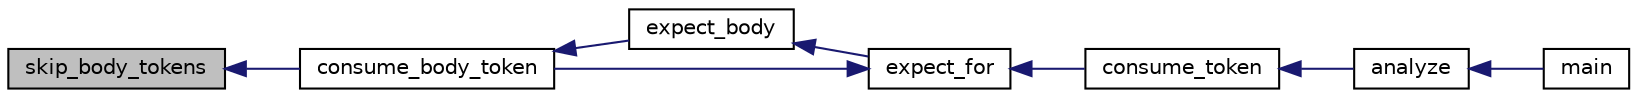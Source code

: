 digraph "skip_body_tokens"
{
  edge [fontname="Helvetica",fontsize="10",labelfontname="Helvetica",labelfontsize="10"];
  node [fontname="Helvetica",fontsize="10",shape=record];
  rankdir="LR";
  Node393 [label="skip_body_tokens",height=0.2,width=0.4,color="black", fillcolor="grey75", style="filled", fontcolor="black"];
  Node393 -> Node394 [dir="back",color="midnightblue",fontsize="10",style="solid",fontname="Helvetica"];
  Node394 [label="consume_body_token",height=0.2,width=0.4,color="black", fillcolor="white", style="filled",URL="$parser_8h.html#ada95a16260d002cabfceed8c7956f3ff"];
  Node394 -> Node395 [dir="back",color="midnightblue",fontsize="10",style="solid",fontname="Helvetica"];
  Node395 [label="expect_body",height=0.2,width=0.4,color="black", fillcolor="white", style="filled",URL="$parser_8h.html#a20449c77ec9d4c4255017273d52c688b"];
  Node395 -> Node396 [dir="back",color="midnightblue",fontsize="10",style="solid",fontname="Helvetica"];
  Node396 [label="expect_for",height=0.2,width=0.4,color="black", fillcolor="white", style="filled",URL="$parser_8h.html#a6c4dec3baf883dba3df49cfdc685039d"];
  Node396 -> Node397 [dir="back",color="midnightblue",fontsize="10",style="solid",fontname="Helvetica"];
  Node397 [label="consume_token",height=0.2,width=0.4,color="black", fillcolor="white", style="filled",URL="$parser_8h.html#aef9ddda616297a42c549608a2182293a"];
  Node397 -> Node398 [dir="back",color="midnightblue",fontsize="10",style="solid",fontname="Helvetica"];
  Node398 [label="analyze",height=0.2,width=0.4,color="black", fillcolor="white", style="filled",URL="$parser_8h.html#ab8e262381abb5c1e8f9f60852381b46b"];
  Node398 -> Node399 [dir="back",color="midnightblue",fontsize="10",style="solid",fontname="Helvetica"];
  Node399 [label="main",height=0.2,width=0.4,color="black", fillcolor="white", style="filled",URL="$ramiel_8c.html#a700a0caa5b70a06d1064e576f9f3cf65"];
  Node396 -> Node394 [dir="back",color="midnightblue",fontsize="10",style="solid",fontname="Helvetica"];
}
